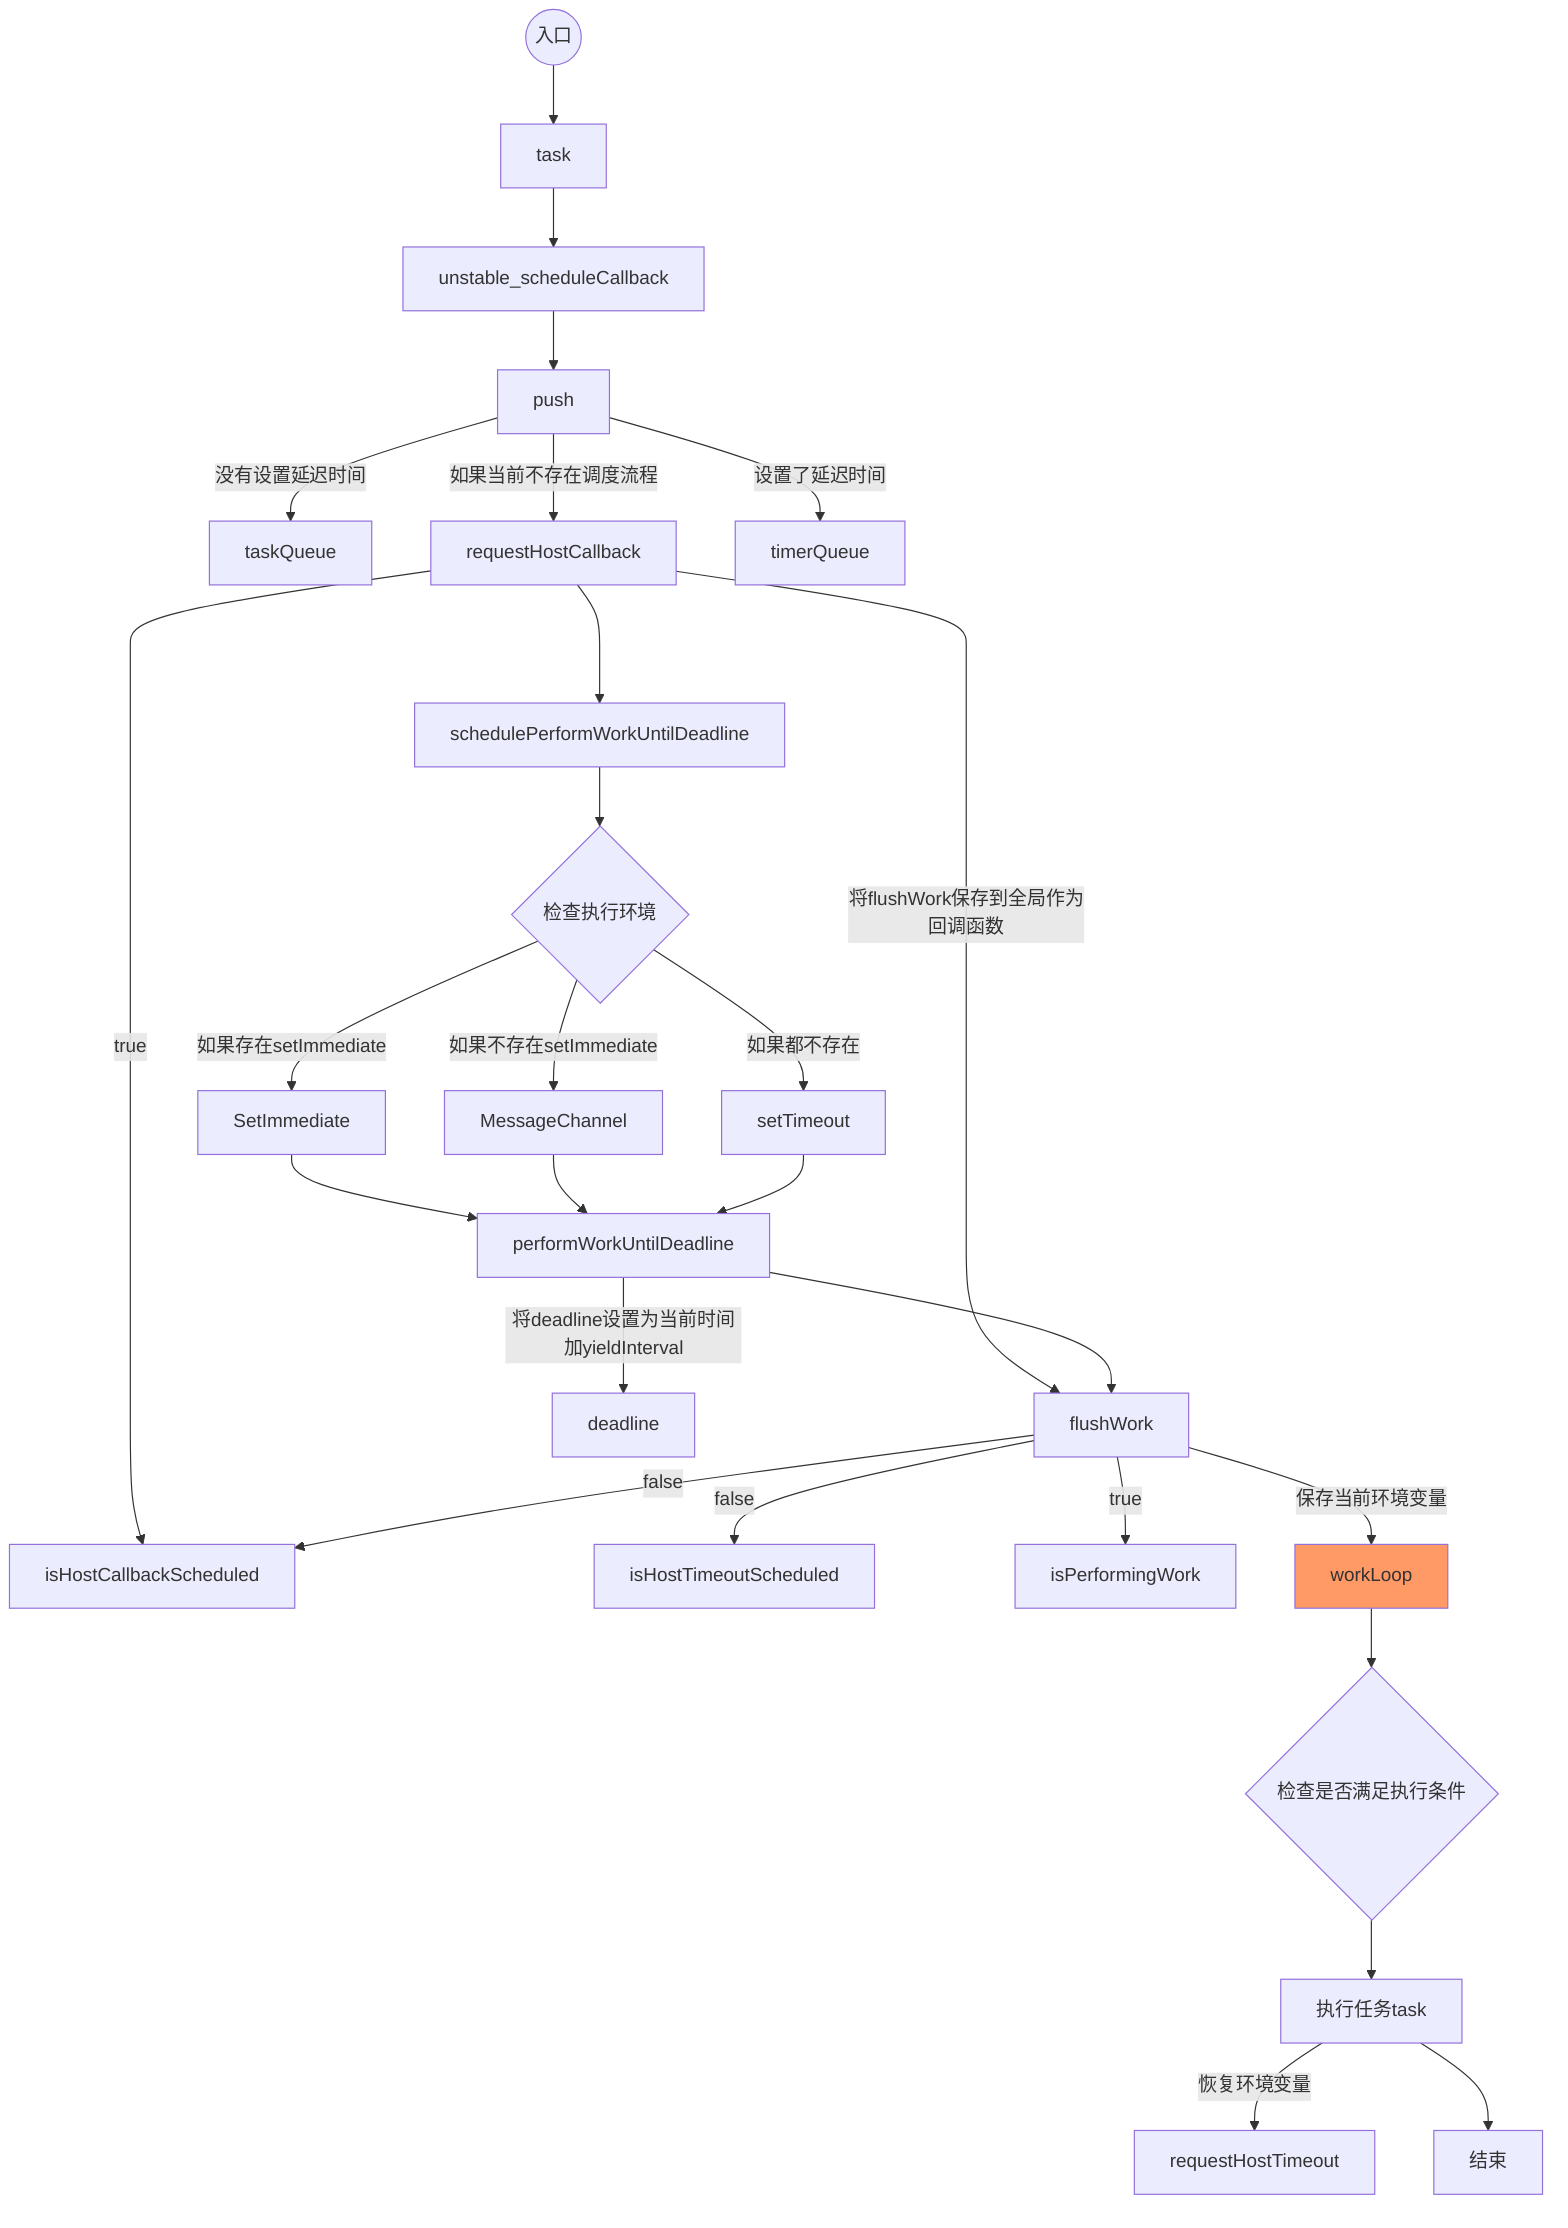 graph TD;

classDef someclass fill:#f96;

main((入口)) --> task;

task --> unstable_scheduleCallback;

unstable_scheduleCallback --> push;

push -- 没有设置延迟时间 --> taskQueue;

push -- 如果当前不存在调度流程 --> requestHostCallback;

push -- 设置了延迟时间 --> timerQueue;

requestHostCallback --->schedulePerformWorkUntilDeadline;

requestHostCallback -- 将flushWork保存到全局作为回调函数 --> flushWork;

requestHostCallback --true--> isHostCallbackScheduled

schedulePerformWorkUntilDeadline --> D1{检查执行环境};

D1 --如果存在setImmediate--> SetImmediate;

D1 --如果不存在setImmediate--> MessageChannel;

D1 -- 如果都不存在 --> setTimeout;

SetImmediate --> performWorkUntilDeadline;

MessageChannel --> performWorkUntilDeadline;

setTimeout --> performWorkUntilDeadline;

performWorkUntilDeadline --> flushWork;

performWorkUntilDeadline --将deadline设置为当前时间加yieldInterval --> deadline


isHostCallbackScheduled;

flushWork --false--> isHostCallbackScheduled;

isHostTimeoutScheduled;

flushWork -- false --> isHostTimeoutScheduled;

flushWork -- true --> isPerformingWork;

flushWork -- 保存当前环境变量 --> workLoop;

workLoop:::someclass --> D2{检查是否满足执行条件}

D2 --> runTask[执行任务task];

runTask -- 恢复环境变量 --> requestHostTimeout;

runTask --> 结束